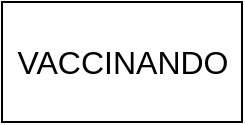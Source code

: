 <mxfile version="14.9.7" type="github"><diagram id="3u40vcGfyuTVciJH6JJ8" name="Page-1"><mxGraphModel dx="1157" dy="613" grid="1" gridSize="10" guides="1" tooltips="1" connect="1" arrows="1" fold="1" page="1" pageScale="1" pageWidth="1100" pageHeight="850" math="0" shadow="0"><root><mxCell id="0"/><mxCell id="1" parent="0"/><mxCell id="E-p27HLasORwlTllJsZY-1" value="" style="rounded=0;whiteSpace=wrap;html=1;" vertex="1" parent="1"><mxGeometry x="70" y="100" width="120" height="60" as="geometry"/></mxCell><mxCell id="E-p27HLasORwlTllJsZY-2" value="VACCINANDO" style="text;html=1;resizable=0;autosize=1;align=center;verticalAlign=middle;points=[];fillColor=none;strokeColor=none;rounded=0;fontSize=16;" vertex="1" parent="1"><mxGeometry x="70" y="120" width="120" height="20" as="geometry"/></mxCell></root></mxGraphModel></diagram></mxfile>